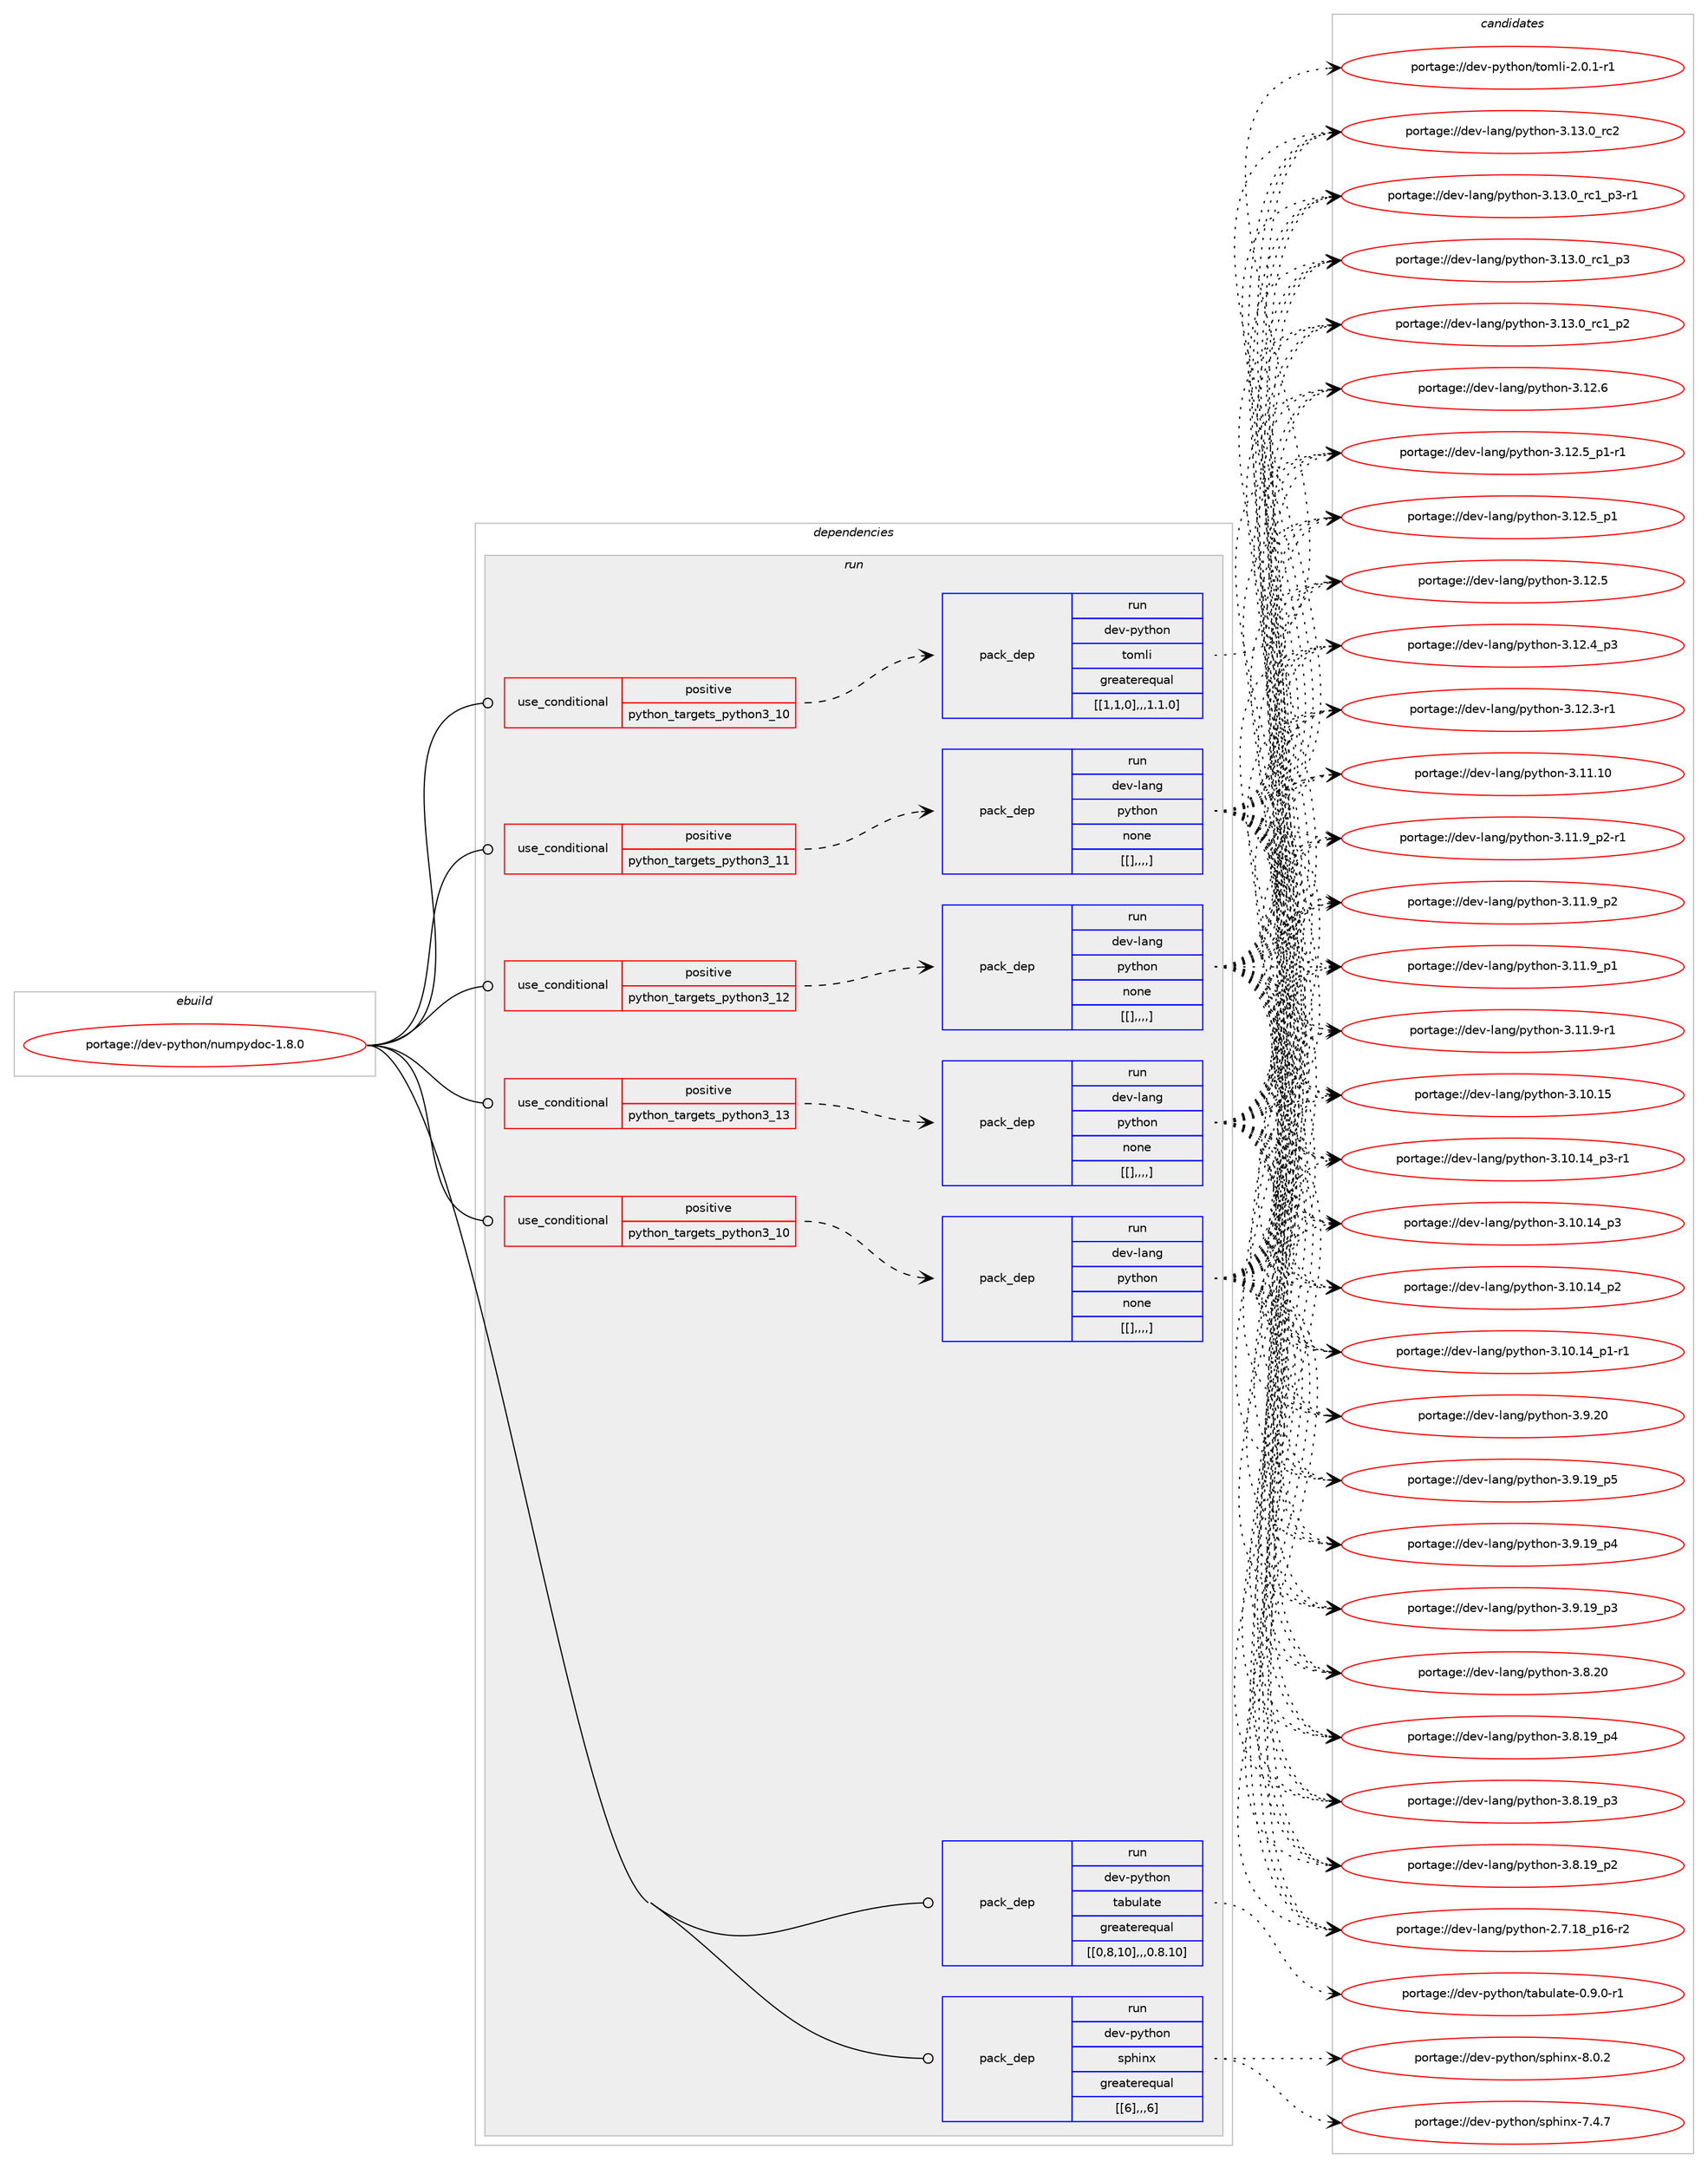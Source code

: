 digraph prolog {

# *************
# Graph options
# *************

newrank=true;
concentrate=true;
compound=true;
graph [rankdir=LR,fontname=Helvetica,fontsize=10,ranksep=1.5];#, ranksep=2.5, nodesep=0.2];
edge  [arrowhead=vee];
node  [fontname=Helvetica,fontsize=10];

# **********
# The ebuild
# **********

subgraph cluster_leftcol {
color=gray;
label=<<i>ebuild</i>>;
id [label="portage://dev-python/numpydoc-1.8.0", color=red, width=4, href="../dev-python/numpydoc-1.8.0.svg"];
}

# ****************
# The dependencies
# ****************

subgraph cluster_midcol {
color=gray;
label=<<i>dependencies</i>>;
subgraph cluster_compile {
fillcolor="#eeeeee";
style=filled;
label=<<i>compile</i>>;
}
subgraph cluster_compileandrun {
fillcolor="#eeeeee";
style=filled;
label=<<i>compile and run</i>>;
}
subgraph cluster_run {
fillcolor="#eeeeee";
style=filled;
label=<<i>run</i>>;
subgraph cond36101 {
dependency154066 [label=<<TABLE BORDER="0" CELLBORDER="1" CELLSPACING="0" CELLPADDING="4"><TR><TD ROWSPAN="3" CELLPADDING="10">use_conditional</TD></TR><TR><TD>positive</TD></TR><TR><TD>python_targets_python3_10</TD></TR></TABLE>>, shape=none, color=red];
subgraph pack116747 {
dependency154067 [label=<<TABLE BORDER="0" CELLBORDER="1" CELLSPACING="0" CELLPADDING="4" WIDTH="220"><TR><TD ROWSPAN="6" CELLPADDING="30">pack_dep</TD></TR><TR><TD WIDTH="110">run</TD></TR><TR><TD>dev-lang</TD></TR><TR><TD>python</TD></TR><TR><TD>none</TD></TR><TR><TD>[[],,,,]</TD></TR></TABLE>>, shape=none, color=blue];
}
dependency154066:e -> dependency154067:w [weight=20,style="dashed",arrowhead="vee"];
}
id:e -> dependency154066:w [weight=20,style="solid",arrowhead="odot"];
subgraph cond36102 {
dependency154068 [label=<<TABLE BORDER="0" CELLBORDER="1" CELLSPACING="0" CELLPADDING="4"><TR><TD ROWSPAN="3" CELLPADDING="10">use_conditional</TD></TR><TR><TD>positive</TD></TR><TR><TD>python_targets_python3_10</TD></TR></TABLE>>, shape=none, color=red];
subgraph pack116748 {
dependency154069 [label=<<TABLE BORDER="0" CELLBORDER="1" CELLSPACING="0" CELLPADDING="4" WIDTH="220"><TR><TD ROWSPAN="6" CELLPADDING="30">pack_dep</TD></TR><TR><TD WIDTH="110">run</TD></TR><TR><TD>dev-python</TD></TR><TR><TD>tomli</TD></TR><TR><TD>greaterequal</TD></TR><TR><TD>[[1,1,0],,,1.1.0]</TD></TR></TABLE>>, shape=none, color=blue];
}
dependency154068:e -> dependency154069:w [weight=20,style="dashed",arrowhead="vee"];
}
id:e -> dependency154068:w [weight=20,style="solid",arrowhead="odot"];
subgraph cond36103 {
dependency154070 [label=<<TABLE BORDER="0" CELLBORDER="1" CELLSPACING="0" CELLPADDING="4"><TR><TD ROWSPAN="3" CELLPADDING="10">use_conditional</TD></TR><TR><TD>positive</TD></TR><TR><TD>python_targets_python3_11</TD></TR></TABLE>>, shape=none, color=red];
subgraph pack116749 {
dependency154071 [label=<<TABLE BORDER="0" CELLBORDER="1" CELLSPACING="0" CELLPADDING="4" WIDTH="220"><TR><TD ROWSPAN="6" CELLPADDING="30">pack_dep</TD></TR><TR><TD WIDTH="110">run</TD></TR><TR><TD>dev-lang</TD></TR><TR><TD>python</TD></TR><TR><TD>none</TD></TR><TR><TD>[[],,,,]</TD></TR></TABLE>>, shape=none, color=blue];
}
dependency154070:e -> dependency154071:w [weight=20,style="dashed",arrowhead="vee"];
}
id:e -> dependency154070:w [weight=20,style="solid",arrowhead="odot"];
subgraph cond36104 {
dependency154072 [label=<<TABLE BORDER="0" CELLBORDER="1" CELLSPACING="0" CELLPADDING="4"><TR><TD ROWSPAN="3" CELLPADDING="10">use_conditional</TD></TR><TR><TD>positive</TD></TR><TR><TD>python_targets_python3_12</TD></TR></TABLE>>, shape=none, color=red];
subgraph pack116750 {
dependency154073 [label=<<TABLE BORDER="0" CELLBORDER="1" CELLSPACING="0" CELLPADDING="4" WIDTH="220"><TR><TD ROWSPAN="6" CELLPADDING="30">pack_dep</TD></TR><TR><TD WIDTH="110">run</TD></TR><TR><TD>dev-lang</TD></TR><TR><TD>python</TD></TR><TR><TD>none</TD></TR><TR><TD>[[],,,,]</TD></TR></TABLE>>, shape=none, color=blue];
}
dependency154072:e -> dependency154073:w [weight=20,style="dashed",arrowhead="vee"];
}
id:e -> dependency154072:w [weight=20,style="solid",arrowhead="odot"];
subgraph cond36105 {
dependency154074 [label=<<TABLE BORDER="0" CELLBORDER="1" CELLSPACING="0" CELLPADDING="4"><TR><TD ROWSPAN="3" CELLPADDING="10">use_conditional</TD></TR><TR><TD>positive</TD></TR><TR><TD>python_targets_python3_13</TD></TR></TABLE>>, shape=none, color=red];
subgraph pack116751 {
dependency154075 [label=<<TABLE BORDER="0" CELLBORDER="1" CELLSPACING="0" CELLPADDING="4" WIDTH="220"><TR><TD ROWSPAN="6" CELLPADDING="30">pack_dep</TD></TR><TR><TD WIDTH="110">run</TD></TR><TR><TD>dev-lang</TD></TR><TR><TD>python</TD></TR><TR><TD>none</TD></TR><TR><TD>[[],,,,]</TD></TR></TABLE>>, shape=none, color=blue];
}
dependency154074:e -> dependency154075:w [weight=20,style="dashed",arrowhead="vee"];
}
id:e -> dependency154074:w [weight=20,style="solid",arrowhead="odot"];
subgraph pack116752 {
dependency154076 [label=<<TABLE BORDER="0" CELLBORDER="1" CELLSPACING="0" CELLPADDING="4" WIDTH="220"><TR><TD ROWSPAN="6" CELLPADDING="30">pack_dep</TD></TR><TR><TD WIDTH="110">run</TD></TR><TR><TD>dev-python</TD></TR><TR><TD>sphinx</TD></TR><TR><TD>greaterequal</TD></TR><TR><TD>[[6],,,6]</TD></TR></TABLE>>, shape=none, color=blue];
}
id:e -> dependency154076:w [weight=20,style="solid",arrowhead="odot"];
subgraph pack116753 {
dependency154077 [label=<<TABLE BORDER="0" CELLBORDER="1" CELLSPACING="0" CELLPADDING="4" WIDTH="220"><TR><TD ROWSPAN="6" CELLPADDING="30">pack_dep</TD></TR><TR><TD WIDTH="110">run</TD></TR><TR><TD>dev-python</TD></TR><TR><TD>tabulate</TD></TR><TR><TD>greaterequal</TD></TR><TR><TD>[[0,8,10],,,0.8.10]</TD></TR></TABLE>>, shape=none, color=blue];
}
id:e -> dependency154077:w [weight=20,style="solid",arrowhead="odot"];
}
}

# **************
# The candidates
# **************

subgraph cluster_choices {
rank=same;
color=gray;
label=<<i>candidates</i>>;

subgraph choice116747 {
color=black;
nodesep=1;
choice10010111845108971101034711212111610411111045514649514648951149950 [label="portage://dev-lang/python-3.13.0_rc2", color=red, width=4,href="../dev-lang/python-3.13.0_rc2.svg"];
choice1001011184510897110103471121211161041111104551464951464895114994995112514511449 [label="portage://dev-lang/python-3.13.0_rc1_p3-r1", color=red, width=4,href="../dev-lang/python-3.13.0_rc1_p3-r1.svg"];
choice100101118451089711010347112121116104111110455146495146489511499499511251 [label="portage://dev-lang/python-3.13.0_rc1_p3", color=red, width=4,href="../dev-lang/python-3.13.0_rc1_p3.svg"];
choice100101118451089711010347112121116104111110455146495146489511499499511250 [label="portage://dev-lang/python-3.13.0_rc1_p2", color=red, width=4,href="../dev-lang/python-3.13.0_rc1_p2.svg"];
choice10010111845108971101034711212111610411111045514649504654 [label="portage://dev-lang/python-3.12.6", color=red, width=4,href="../dev-lang/python-3.12.6.svg"];
choice1001011184510897110103471121211161041111104551464950465395112494511449 [label="portage://dev-lang/python-3.12.5_p1-r1", color=red, width=4,href="../dev-lang/python-3.12.5_p1-r1.svg"];
choice100101118451089711010347112121116104111110455146495046539511249 [label="portage://dev-lang/python-3.12.5_p1", color=red, width=4,href="../dev-lang/python-3.12.5_p1.svg"];
choice10010111845108971101034711212111610411111045514649504653 [label="portage://dev-lang/python-3.12.5", color=red, width=4,href="../dev-lang/python-3.12.5.svg"];
choice100101118451089711010347112121116104111110455146495046529511251 [label="portage://dev-lang/python-3.12.4_p3", color=red, width=4,href="../dev-lang/python-3.12.4_p3.svg"];
choice100101118451089711010347112121116104111110455146495046514511449 [label="portage://dev-lang/python-3.12.3-r1", color=red, width=4,href="../dev-lang/python-3.12.3-r1.svg"];
choice1001011184510897110103471121211161041111104551464949464948 [label="portage://dev-lang/python-3.11.10", color=red, width=4,href="../dev-lang/python-3.11.10.svg"];
choice1001011184510897110103471121211161041111104551464949465795112504511449 [label="portage://dev-lang/python-3.11.9_p2-r1", color=red, width=4,href="../dev-lang/python-3.11.9_p2-r1.svg"];
choice100101118451089711010347112121116104111110455146494946579511250 [label="portage://dev-lang/python-3.11.9_p2", color=red, width=4,href="../dev-lang/python-3.11.9_p2.svg"];
choice100101118451089711010347112121116104111110455146494946579511249 [label="portage://dev-lang/python-3.11.9_p1", color=red, width=4,href="../dev-lang/python-3.11.9_p1.svg"];
choice100101118451089711010347112121116104111110455146494946574511449 [label="portage://dev-lang/python-3.11.9-r1", color=red, width=4,href="../dev-lang/python-3.11.9-r1.svg"];
choice1001011184510897110103471121211161041111104551464948464953 [label="portage://dev-lang/python-3.10.15", color=red, width=4,href="../dev-lang/python-3.10.15.svg"];
choice100101118451089711010347112121116104111110455146494846495295112514511449 [label="portage://dev-lang/python-3.10.14_p3-r1", color=red, width=4,href="../dev-lang/python-3.10.14_p3-r1.svg"];
choice10010111845108971101034711212111610411111045514649484649529511251 [label="portage://dev-lang/python-3.10.14_p3", color=red, width=4,href="../dev-lang/python-3.10.14_p3.svg"];
choice10010111845108971101034711212111610411111045514649484649529511250 [label="portage://dev-lang/python-3.10.14_p2", color=red, width=4,href="../dev-lang/python-3.10.14_p2.svg"];
choice100101118451089711010347112121116104111110455146494846495295112494511449 [label="portage://dev-lang/python-3.10.14_p1-r1", color=red, width=4,href="../dev-lang/python-3.10.14_p1-r1.svg"];
choice10010111845108971101034711212111610411111045514657465048 [label="portage://dev-lang/python-3.9.20", color=red, width=4,href="../dev-lang/python-3.9.20.svg"];
choice100101118451089711010347112121116104111110455146574649579511253 [label="portage://dev-lang/python-3.9.19_p5", color=red, width=4,href="../dev-lang/python-3.9.19_p5.svg"];
choice100101118451089711010347112121116104111110455146574649579511252 [label="portage://dev-lang/python-3.9.19_p4", color=red, width=4,href="../dev-lang/python-3.9.19_p4.svg"];
choice100101118451089711010347112121116104111110455146574649579511251 [label="portage://dev-lang/python-3.9.19_p3", color=red, width=4,href="../dev-lang/python-3.9.19_p3.svg"];
choice10010111845108971101034711212111610411111045514656465048 [label="portage://dev-lang/python-3.8.20", color=red, width=4,href="../dev-lang/python-3.8.20.svg"];
choice100101118451089711010347112121116104111110455146564649579511252 [label="portage://dev-lang/python-3.8.19_p4", color=red, width=4,href="../dev-lang/python-3.8.19_p4.svg"];
choice100101118451089711010347112121116104111110455146564649579511251 [label="portage://dev-lang/python-3.8.19_p3", color=red, width=4,href="../dev-lang/python-3.8.19_p3.svg"];
choice100101118451089711010347112121116104111110455146564649579511250 [label="portage://dev-lang/python-3.8.19_p2", color=red, width=4,href="../dev-lang/python-3.8.19_p2.svg"];
choice100101118451089711010347112121116104111110455046554649569511249544511450 [label="portage://dev-lang/python-2.7.18_p16-r2", color=red, width=4,href="../dev-lang/python-2.7.18_p16-r2.svg"];
dependency154067:e -> choice10010111845108971101034711212111610411111045514649514648951149950:w [style=dotted,weight="100"];
dependency154067:e -> choice1001011184510897110103471121211161041111104551464951464895114994995112514511449:w [style=dotted,weight="100"];
dependency154067:e -> choice100101118451089711010347112121116104111110455146495146489511499499511251:w [style=dotted,weight="100"];
dependency154067:e -> choice100101118451089711010347112121116104111110455146495146489511499499511250:w [style=dotted,weight="100"];
dependency154067:e -> choice10010111845108971101034711212111610411111045514649504654:w [style=dotted,weight="100"];
dependency154067:e -> choice1001011184510897110103471121211161041111104551464950465395112494511449:w [style=dotted,weight="100"];
dependency154067:e -> choice100101118451089711010347112121116104111110455146495046539511249:w [style=dotted,weight="100"];
dependency154067:e -> choice10010111845108971101034711212111610411111045514649504653:w [style=dotted,weight="100"];
dependency154067:e -> choice100101118451089711010347112121116104111110455146495046529511251:w [style=dotted,weight="100"];
dependency154067:e -> choice100101118451089711010347112121116104111110455146495046514511449:w [style=dotted,weight="100"];
dependency154067:e -> choice1001011184510897110103471121211161041111104551464949464948:w [style=dotted,weight="100"];
dependency154067:e -> choice1001011184510897110103471121211161041111104551464949465795112504511449:w [style=dotted,weight="100"];
dependency154067:e -> choice100101118451089711010347112121116104111110455146494946579511250:w [style=dotted,weight="100"];
dependency154067:e -> choice100101118451089711010347112121116104111110455146494946579511249:w [style=dotted,weight="100"];
dependency154067:e -> choice100101118451089711010347112121116104111110455146494946574511449:w [style=dotted,weight="100"];
dependency154067:e -> choice1001011184510897110103471121211161041111104551464948464953:w [style=dotted,weight="100"];
dependency154067:e -> choice100101118451089711010347112121116104111110455146494846495295112514511449:w [style=dotted,weight="100"];
dependency154067:e -> choice10010111845108971101034711212111610411111045514649484649529511251:w [style=dotted,weight="100"];
dependency154067:e -> choice10010111845108971101034711212111610411111045514649484649529511250:w [style=dotted,weight="100"];
dependency154067:e -> choice100101118451089711010347112121116104111110455146494846495295112494511449:w [style=dotted,weight="100"];
dependency154067:e -> choice10010111845108971101034711212111610411111045514657465048:w [style=dotted,weight="100"];
dependency154067:e -> choice100101118451089711010347112121116104111110455146574649579511253:w [style=dotted,weight="100"];
dependency154067:e -> choice100101118451089711010347112121116104111110455146574649579511252:w [style=dotted,weight="100"];
dependency154067:e -> choice100101118451089711010347112121116104111110455146574649579511251:w [style=dotted,weight="100"];
dependency154067:e -> choice10010111845108971101034711212111610411111045514656465048:w [style=dotted,weight="100"];
dependency154067:e -> choice100101118451089711010347112121116104111110455146564649579511252:w [style=dotted,weight="100"];
dependency154067:e -> choice100101118451089711010347112121116104111110455146564649579511251:w [style=dotted,weight="100"];
dependency154067:e -> choice100101118451089711010347112121116104111110455146564649579511250:w [style=dotted,weight="100"];
dependency154067:e -> choice100101118451089711010347112121116104111110455046554649569511249544511450:w [style=dotted,weight="100"];
}
subgraph choice116748 {
color=black;
nodesep=1;
choice10010111845112121116104111110471161111091081054550464846494511449 [label="portage://dev-python/tomli-2.0.1-r1", color=red, width=4,href="../dev-python/tomli-2.0.1-r1.svg"];
dependency154069:e -> choice10010111845112121116104111110471161111091081054550464846494511449:w [style=dotted,weight="100"];
}
subgraph choice116749 {
color=black;
nodesep=1;
choice10010111845108971101034711212111610411111045514649514648951149950 [label="portage://dev-lang/python-3.13.0_rc2", color=red, width=4,href="../dev-lang/python-3.13.0_rc2.svg"];
choice1001011184510897110103471121211161041111104551464951464895114994995112514511449 [label="portage://dev-lang/python-3.13.0_rc1_p3-r1", color=red, width=4,href="../dev-lang/python-3.13.0_rc1_p3-r1.svg"];
choice100101118451089711010347112121116104111110455146495146489511499499511251 [label="portage://dev-lang/python-3.13.0_rc1_p3", color=red, width=4,href="../dev-lang/python-3.13.0_rc1_p3.svg"];
choice100101118451089711010347112121116104111110455146495146489511499499511250 [label="portage://dev-lang/python-3.13.0_rc1_p2", color=red, width=4,href="../dev-lang/python-3.13.0_rc1_p2.svg"];
choice10010111845108971101034711212111610411111045514649504654 [label="portage://dev-lang/python-3.12.6", color=red, width=4,href="../dev-lang/python-3.12.6.svg"];
choice1001011184510897110103471121211161041111104551464950465395112494511449 [label="portage://dev-lang/python-3.12.5_p1-r1", color=red, width=4,href="../dev-lang/python-3.12.5_p1-r1.svg"];
choice100101118451089711010347112121116104111110455146495046539511249 [label="portage://dev-lang/python-3.12.5_p1", color=red, width=4,href="../dev-lang/python-3.12.5_p1.svg"];
choice10010111845108971101034711212111610411111045514649504653 [label="portage://dev-lang/python-3.12.5", color=red, width=4,href="../dev-lang/python-3.12.5.svg"];
choice100101118451089711010347112121116104111110455146495046529511251 [label="portage://dev-lang/python-3.12.4_p3", color=red, width=4,href="../dev-lang/python-3.12.4_p3.svg"];
choice100101118451089711010347112121116104111110455146495046514511449 [label="portage://dev-lang/python-3.12.3-r1", color=red, width=4,href="../dev-lang/python-3.12.3-r1.svg"];
choice1001011184510897110103471121211161041111104551464949464948 [label="portage://dev-lang/python-3.11.10", color=red, width=4,href="../dev-lang/python-3.11.10.svg"];
choice1001011184510897110103471121211161041111104551464949465795112504511449 [label="portage://dev-lang/python-3.11.9_p2-r1", color=red, width=4,href="../dev-lang/python-3.11.9_p2-r1.svg"];
choice100101118451089711010347112121116104111110455146494946579511250 [label="portage://dev-lang/python-3.11.9_p2", color=red, width=4,href="../dev-lang/python-3.11.9_p2.svg"];
choice100101118451089711010347112121116104111110455146494946579511249 [label="portage://dev-lang/python-3.11.9_p1", color=red, width=4,href="../dev-lang/python-3.11.9_p1.svg"];
choice100101118451089711010347112121116104111110455146494946574511449 [label="portage://dev-lang/python-3.11.9-r1", color=red, width=4,href="../dev-lang/python-3.11.9-r1.svg"];
choice1001011184510897110103471121211161041111104551464948464953 [label="portage://dev-lang/python-3.10.15", color=red, width=4,href="../dev-lang/python-3.10.15.svg"];
choice100101118451089711010347112121116104111110455146494846495295112514511449 [label="portage://dev-lang/python-3.10.14_p3-r1", color=red, width=4,href="../dev-lang/python-3.10.14_p3-r1.svg"];
choice10010111845108971101034711212111610411111045514649484649529511251 [label="portage://dev-lang/python-3.10.14_p3", color=red, width=4,href="../dev-lang/python-3.10.14_p3.svg"];
choice10010111845108971101034711212111610411111045514649484649529511250 [label="portage://dev-lang/python-3.10.14_p2", color=red, width=4,href="../dev-lang/python-3.10.14_p2.svg"];
choice100101118451089711010347112121116104111110455146494846495295112494511449 [label="portage://dev-lang/python-3.10.14_p1-r1", color=red, width=4,href="../dev-lang/python-3.10.14_p1-r1.svg"];
choice10010111845108971101034711212111610411111045514657465048 [label="portage://dev-lang/python-3.9.20", color=red, width=4,href="../dev-lang/python-3.9.20.svg"];
choice100101118451089711010347112121116104111110455146574649579511253 [label="portage://dev-lang/python-3.9.19_p5", color=red, width=4,href="../dev-lang/python-3.9.19_p5.svg"];
choice100101118451089711010347112121116104111110455146574649579511252 [label="portage://dev-lang/python-3.9.19_p4", color=red, width=4,href="../dev-lang/python-3.9.19_p4.svg"];
choice100101118451089711010347112121116104111110455146574649579511251 [label="portage://dev-lang/python-3.9.19_p3", color=red, width=4,href="../dev-lang/python-3.9.19_p3.svg"];
choice10010111845108971101034711212111610411111045514656465048 [label="portage://dev-lang/python-3.8.20", color=red, width=4,href="../dev-lang/python-3.8.20.svg"];
choice100101118451089711010347112121116104111110455146564649579511252 [label="portage://dev-lang/python-3.8.19_p4", color=red, width=4,href="../dev-lang/python-3.8.19_p4.svg"];
choice100101118451089711010347112121116104111110455146564649579511251 [label="portage://dev-lang/python-3.8.19_p3", color=red, width=4,href="../dev-lang/python-3.8.19_p3.svg"];
choice100101118451089711010347112121116104111110455146564649579511250 [label="portage://dev-lang/python-3.8.19_p2", color=red, width=4,href="../dev-lang/python-3.8.19_p2.svg"];
choice100101118451089711010347112121116104111110455046554649569511249544511450 [label="portage://dev-lang/python-2.7.18_p16-r2", color=red, width=4,href="../dev-lang/python-2.7.18_p16-r2.svg"];
dependency154071:e -> choice10010111845108971101034711212111610411111045514649514648951149950:w [style=dotted,weight="100"];
dependency154071:e -> choice1001011184510897110103471121211161041111104551464951464895114994995112514511449:w [style=dotted,weight="100"];
dependency154071:e -> choice100101118451089711010347112121116104111110455146495146489511499499511251:w [style=dotted,weight="100"];
dependency154071:e -> choice100101118451089711010347112121116104111110455146495146489511499499511250:w [style=dotted,weight="100"];
dependency154071:e -> choice10010111845108971101034711212111610411111045514649504654:w [style=dotted,weight="100"];
dependency154071:e -> choice1001011184510897110103471121211161041111104551464950465395112494511449:w [style=dotted,weight="100"];
dependency154071:e -> choice100101118451089711010347112121116104111110455146495046539511249:w [style=dotted,weight="100"];
dependency154071:e -> choice10010111845108971101034711212111610411111045514649504653:w [style=dotted,weight="100"];
dependency154071:e -> choice100101118451089711010347112121116104111110455146495046529511251:w [style=dotted,weight="100"];
dependency154071:e -> choice100101118451089711010347112121116104111110455146495046514511449:w [style=dotted,weight="100"];
dependency154071:e -> choice1001011184510897110103471121211161041111104551464949464948:w [style=dotted,weight="100"];
dependency154071:e -> choice1001011184510897110103471121211161041111104551464949465795112504511449:w [style=dotted,weight="100"];
dependency154071:e -> choice100101118451089711010347112121116104111110455146494946579511250:w [style=dotted,weight="100"];
dependency154071:e -> choice100101118451089711010347112121116104111110455146494946579511249:w [style=dotted,weight="100"];
dependency154071:e -> choice100101118451089711010347112121116104111110455146494946574511449:w [style=dotted,weight="100"];
dependency154071:e -> choice1001011184510897110103471121211161041111104551464948464953:w [style=dotted,weight="100"];
dependency154071:e -> choice100101118451089711010347112121116104111110455146494846495295112514511449:w [style=dotted,weight="100"];
dependency154071:e -> choice10010111845108971101034711212111610411111045514649484649529511251:w [style=dotted,weight="100"];
dependency154071:e -> choice10010111845108971101034711212111610411111045514649484649529511250:w [style=dotted,weight="100"];
dependency154071:e -> choice100101118451089711010347112121116104111110455146494846495295112494511449:w [style=dotted,weight="100"];
dependency154071:e -> choice10010111845108971101034711212111610411111045514657465048:w [style=dotted,weight="100"];
dependency154071:e -> choice100101118451089711010347112121116104111110455146574649579511253:w [style=dotted,weight="100"];
dependency154071:e -> choice100101118451089711010347112121116104111110455146574649579511252:w [style=dotted,weight="100"];
dependency154071:e -> choice100101118451089711010347112121116104111110455146574649579511251:w [style=dotted,weight="100"];
dependency154071:e -> choice10010111845108971101034711212111610411111045514656465048:w [style=dotted,weight="100"];
dependency154071:e -> choice100101118451089711010347112121116104111110455146564649579511252:w [style=dotted,weight="100"];
dependency154071:e -> choice100101118451089711010347112121116104111110455146564649579511251:w [style=dotted,weight="100"];
dependency154071:e -> choice100101118451089711010347112121116104111110455146564649579511250:w [style=dotted,weight="100"];
dependency154071:e -> choice100101118451089711010347112121116104111110455046554649569511249544511450:w [style=dotted,weight="100"];
}
subgraph choice116750 {
color=black;
nodesep=1;
choice10010111845108971101034711212111610411111045514649514648951149950 [label="portage://dev-lang/python-3.13.0_rc2", color=red, width=4,href="../dev-lang/python-3.13.0_rc2.svg"];
choice1001011184510897110103471121211161041111104551464951464895114994995112514511449 [label="portage://dev-lang/python-3.13.0_rc1_p3-r1", color=red, width=4,href="../dev-lang/python-3.13.0_rc1_p3-r1.svg"];
choice100101118451089711010347112121116104111110455146495146489511499499511251 [label="portage://dev-lang/python-3.13.0_rc1_p3", color=red, width=4,href="../dev-lang/python-3.13.0_rc1_p3.svg"];
choice100101118451089711010347112121116104111110455146495146489511499499511250 [label="portage://dev-lang/python-3.13.0_rc1_p2", color=red, width=4,href="../dev-lang/python-3.13.0_rc1_p2.svg"];
choice10010111845108971101034711212111610411111045514649504654 [label="portage://dev-lang/python-3.12.6", color=red, width=4,href="../dev-lang/python-3.12.6.svg"];
choice1001011184510897110103471121211161041111104551464950465395112494511449 [label="portage://dev-lang/python-3.12.5_p1-r1", color=red, width=4,href="../dev-lang/python-3.12.5_p1-r1.svg"];
choice100101118451089711010347112121116104111110455146495046539511249 [label="portage://dev-lang/python-3.12.5_p1", color=red, width=4,href="../dev-lang/python-3.12.5_p1.svg"];
choice10010111845108971101034711212111610411111045514649504653 [label="portage://dev-lang/python-3.12.5", color=red, width=4,href="../dev-lang/python-3.12.5.svg"];
choice100101118451089711010347112121116104111110455146495046529511251 [label="portage://dev-lang/python-3.12.4_p3", color=red, width=4,href="../dev-lang/python-3.12.4_p3.svg"];
choice100101118451089711010347112121116104111110455146495046514511449 [label="portage://dev-lang/python-3.12.3-r1", color=red, width=4,href="../dev-lang/python-3.12.3-r1.svg"];
choice1001011184510897110103471121211161041111104551464949464948 [label="portage://dev-lang/python-3.11.10", color=red, width=4,href="../dev-lang/python-3.11.10.svg"];
choice1001011184510897110103471121211161041111104551464949465795112504511449 [label="portage://dev-lang/python-3.11.9_p2-r1", color=red, width=4,href="../dev-lang/python-3.11.9_p2-r1.svg"];
choice100101118451089711010347112121116104111110455146494946579511250 [label="portage://dev-lang/python-3.11.9_p2", color=red, width=4,href="../dev-lang/python-3.11.9_p2.svg"];
choice100101118451089711010347112121116104111110455146494946579511249 [label="portage://dev-lang/python-3.11.9_p1", color=red, width=4,href="../dev-lang/python-3.11.9_p1.svg"];
choice100101118451089711010347112121116104111110455146494946574511449 [label="portage://dev-lang/python-3.11.9-r1", color=red, width=4,href="../dev-lang/python-3.11.9-r1.svg"];
choice1001011184510897110103471121211161041111104551464948464953 [label="portage://dev-lang/python-3.10.15", color=red, width=4,href="../dev-lang/python-3.10.15.svg"];
choice100101118451089711010347112121116104111110455146494846495295112514511449 [label="portage://dev-lang/python-3.10.14_p3-r1", color=red, width=4,href="../dev-lang/python-3.10.14_p3-r1.svg"];
choice10010111845108971101034711212111610411111045514649484649529511251 [label="portage://dev-lang/python-3.10.14_p3", color=red, width=4,href="../dev-lang/python-3.10.14_p3.svg"];
choice10010111845108971101034711212111610411111045514649484649529511250 [label="portage://dev-lang/python-3.10.14_p2", color=red, width=4,href="../dev-lang/python-3.10.14_p2.svg"];
choice100101118451089711010347112121116104111110455146494846495295112494511449 [label="portage://dev-lang/python-3.10.14_p1-r1", color=red, width=4,href="../dev-lang/python-3.10.14_p1-r1.svg"];
choice10010111845108971101034711212111610411111045514657465048 [label="portage://dev-lang/python-3.9.20", color=red, width=4,href="../dev-lang/python-3.9.20.svg"];
choice100101118451089711010347112121116104111110455146574649579511253 [label="portage://dev-lang/python-3.9.19_p5", color=red, width=4,href="../dev-lang/python-3.9.19_p5.svg"];
choice100101118451089711010347112121116104111110455146574649579511252 [label="portage://dev-lang/python-3.9.19_p4", color=red, width=4,href="../dev-lang/python-3.9.19_p4.svg"];
choice100101118451089711010347112121116104111110455146574649579511251 [label="portage://dev-lang/python-3.9.19_p3", color=red, width=4,href="../dev-lang/python-3.9.19_p3.svg"];
choice10010111845108971101034711212111610411111045514656465048 [label="portage://dev-lang/python-3.8.20", color=red, width=4,href="../dev-lang/python-3.8.20.svg"];
choice100101118451089711010347112121116104111110455146564649579511252 [label="portage://dev-lang/python-3.8.19_p4", color=red, width=4,href="../dev-lang/python-3.8.19_p4.svg"];
choice100101118451089711010347112121116104111110455146564649579511251 [label="portage://dev-lang/python-3.8.19_p3", color=red, width=4,href="../dev-lang/python-3.8.19_p3.svg"];
choice100101118451089711010347112121116104111110455146564649579511250 [label="portage://dev-lang/python-3.8.19_p2", color=red, width=4,href="../dev-lang/python-3.8.19_p2.svg"];
choice100101118451089711010347112121116104111110455046554649569511249544511450 [label="portage://dev-lang/python-2.7.18_p16-r2", color=red, width=4,href="../dev-lang/python-2.7.18_p16-r2.svg"];
dependency154073:e -> choice10010111845108971101034711212111610411111045514649514648951149950:w [style=dotted,weight="100"];
dependency154073:e -> choice1001011184510897110103471121211161041111104551464951464895114994995112514511449:w [style=dotted,weight="100"];
dependency154073:e -> choice100101118451089711010347112121116104111110455146495146489511499499511251:w [style=dotted,weight="100"];
dependency154073:e -> choice100101118451089711010347112121116104111110455146495146489511499499511250:w [style=dotted,weight="100"];
dependency154073:e -> choice10010111845108971101034711212111610411111045514649504654:w [style=dotted,weight="100"];
dependency154073:e -> choice1001011184510897110103471121211161041111104551464950465395112494511449:w [style=dotted,weight="100"];
dependency154073:e -> choice100101118451089711010347112121116104111110455146495046539511249:w [style=dotted,weight="100"];
dependency154073:e -> choice10010111845108971101034711212111610411111045514649504653:w [style=dotted,weight="100"];
dependency154073:e -> choice100101118451089711010347112121116104111110455146495046529511251:w [style=dotted,weight="100"];
dependency154073:e -> choice100101118451089711010347112121116104111110455146495046514511449:w [style=dotted,weight="100"];
dependency154073:e -> choice1001011184510897110103471121211161041111104551464949464948:w [style=dotted,weight="100"];
dependency154073:e -> choice1001011184510897110103471121211161041111104551464949465795112504511449:w [style=dotted,weight="100"];
dependency154073:e -> choice100101118451089711010347112121116104111110455146494946579511250:w [style=dotted,weight="100"];
dependency154073:e -> choice100101118451089711010347112121116104111110455146494946579511249:w [style=dotted,weight="100"];
dependency154073:e -> choice100101118451089711010347112121116104111110455146494946574511449:w [style=dotted,weight="100"];
dependency154073:e -> choice1001011184510897110103471121211161041111104551464948464953:w [style=dotted,weight="100"];
dependency154073:e -> choice100101118451089711010347112121116104111110455146494846495295112514511449:w [style=dotted,weight="100"];
dependency154073:e -> choice10010111845108971101034711212111610411111045514649484649529511251:w [style=dotted,weight="100"];
dependency154073:e -> choice10010111845108971101034711212111610411111045514649484649529511250:w [style=dotted,weight="100"];
dependency154073:e -> choice100101118451089711010347112121116104111110455146494846495295112494511449:w [style=dotted,weight="100"];
dependency154073:e -> choice10010111845108971101034711212111610411111045514657465048:w [style=dotted,weight="100"];
dependency154073:e -> choice100101118451089711010347112121116104111110455146574649579511253:w [style=dotted,weight="100"];
dependency154073:e -> choice100101118451089711010347112121116104111110455146574649579511252:w [style=dotted,weight="100"];
dependency154073:e -> choice100101118451089711010347112121116104111110455146574649579511251:w [style=dotted,weight="100"];
dependency154073:e -> choice10010111845108971101034711212111610411111045514656465048:w [style=dotted,weight="100"];
dependency154073:e -> choice100101118451089711010347112121116104111110455146564649579511252:w [style=dotted,weight="100"];
dependency154073:e -> choice100101118451089711010347112121116104111110455146564649579511251:w [style=dotted,weight="100"];
dependency154073:e -> choice100101118451089711010347112121116104111110455146564649579511250:w [style=dotted,weight="100"];
dependency154073:e -> choice100101118451089711010347112121116104111110455046554649569511249544511450:w [style=dotted,weight="100"];
}
subgraph choice116751 {
color=black;
nodesep=1;
choice10010111845108971101034711212111610411111045514649514648951149950 [label="portage://dev-lang/python-3.13.0_rc2", color=red, width=4,href="../dev-lang/python-3.13.0_rc2.svg"];
choice1001011184510897110103471121211161041111104551464951464895114994995112514511449 [label="portage://dev-lang/python-3.13.0_rc1_p3-r1", color=red, width=4,href="../dev-lang/python-3.13.0_rc1_p3-r1.svg"];
choice100101118451089711010347112121116104111110455146495146489511499499511251 [label="portage://dev-lang/python-3.13.0_rc1_p3", color=red, width=4,href="../dev-lang/python-3.13.0_rc1_p3.svg"];
choice100101118451089711010347112121116104111110455146495146489511499499511250 [label="portage://dev-lang/python-3.13.0_rc1_p2", color=red, width=4,href="../dev-lang/python-3.13.0_rc1_p2.svg"];
choice10010111845108971101034711212111610411111045514649504654 [label="portage://dev-lang/python-3.12.6", color=red, width=4,href="../dev-lang/python-3.12.6.svg"];
choice1001011184510897110103471121211161041111104551464950465395112494511449 [label="portage://dev-lang/python-3.12.5_p1-r1", color=red, width=4,href="../dev-lang/python-3.12.5_p1-r1.svg"];
choice100101118451089711010347112121116104111110455146495046539511249 [label="portage://dev-lang/python-3.12.5_p1", color=red, width=4,href="../dev-lang/python-3.12.5_p1.svg"];
choice10010111845108971101034711212111610411111045514649504653 [label="portage://dev-lang/python-3.12.5", color=red, width=4,href="../dev-lang/python-3.12.5.svg"];
choice100101118451089711010347112121116104111110455146495046529511251 [label="portage://dev-lang/python-3.12.4_p3", color=red, width=4,href="../dev-lang/python-3.12.4_p3.svg"];
choice100101118451089711010347112121116104111110455146495046514511449 [label="portage://dev-lang/python-3.12.3-r1", color=red, width=4,href="../dev-lang/python-3.12.3-r1.svg"];
choice1001011184510897110103471121211161041111104551464949464948 [label="portage://dev-lang/python-3.11.10", color=red, width=4,href="../dev-lang/python-3.11.10.svg"];
choice1001011184510897110103471121211161041111104551464949465795112504511449 [label="portage://dev-lang/python-3.11.9_p2-r1", color=red, width=4,href="../dev-lang/python-3.11.9_p2-r1.svg"];
choice100101118451089711010347112121116104111110455146494946579511250 [label="portage://dev-lang/python-3.11.9_p2", color=red, width=4,href="../dev-lang/python-3.11.9_p2.svg"];
choice100101118451089711010347112121116104111110455146494946579511249 [label="portage://dev-lang/python-3.11.9_p1", color=red, width=4,href="../dev-lang/python-3.11.9_p1.svg"];
choice100101118451089711010347112121116104111110455146494946574511449 [label="portage://dev-lang/python-3.11.9-r1", color=red, width=4,href="../dev-lang/python-3.11.9-r1.svg"];
choice1001011184510897110103471121211161041111104551464948464953 [label="portage://dev-lang/python-3.10.15", color=red, width=4,href="../dev-lang/python-3.10.15.svg"];
choice100101118451089711010347112121116104111110455146494846495295112514511449 [label="portage://dev-lang/python-3.10.14_p3-r1", color=red, width=4,href="../dev-lang/python-3.10.14_p3-r1.svg"];
choice10010111845108971101034711212111610411111045514649484649529511251 [label="portage://dev-lang/python-3.10.14_p3", color=red, width=4,href="../dev-lang/python-3.10.14_p3.svg"];
choice10010111845108971101034711212111610411111045514649484649529511250 [label="portage://dev-lang/python-3.10.14_p2", color=red, width=4,href="../dev-lang/python-3.10.14_p2.svg"];
choice100101118451089711010347112121116104111110455146494846495295112494511449 [label="portage://dev-lang/python-3.10.14_p1-r1", color=red, width=4,href="../dev-lang/python-3.10.14_p1-r1.svg"];
choice10010111845108971101034711212111610411111045514657465048 [label="portage://dev-lang/python-3.9.20", color=red, width=4,href="../dev-lang/python-3.9.20.svg"];
choice100101118451089711010347112121116104111110455146574649579511253 [label="portage://dev-lang/python-3.9.19_p5", color=red, width=4,href="../dev-lang/python-3.9.19_p5.svg"];
choice100101118451089711010347112121116104111110455146574649579511252 [label="portage://dev-lang/python-3.9.19_p4", color=red, width=4,href="../dev-lang/python-3.9.19_p4.svg"];
choice100101118451089711010347112121116104111110455146574649579511251 [label="portage://dev-lang/python-3.9.19_p3", color=red, width=4,href="../dev-lang/python-3.9.19_p3.svg"];
choice10010111845108971101034711212111610411111045514656465048 [label="portage://dev-lang/python-3.8.20", color=red, width=4,href="../dev-lang/python-3.8.20.svg"];
choice100101118451089711010347112121116104111110455146564649579511252 [label="portage://dev-lang/python-3.8.19_p4", color=red, width=4,href="../dev-lang/python-3.8.19_p4.svg"];
choice100101118451089711010347112121116104111110455146564649579511251 [label="portage://dev-lang/python-3.8.19_p3", color=red, width=4,href="../dev-lang/python-3.8.19_p3.svg"];
choice100101118451089711010347112121116104111110455146564649579511250 [label="portage://dev-lang/python-3.8.19_p2", color=red, width=4,href="../dev-lang/python-3.8.19_p2.svg"];
choice100101118451089711010347112121116104111110455046554649569511249544511450 [label="portage://dev-lang/python-2.7.18_p16-r2", color=red, width=4,href="../dev-lang/python-2.7.18_p16-r2.svg"];
dependency154075:e -> choice10010111845108971101034711212111610411111045514649514648951149950:w [style=dotted,weight="100"];
dependency154075:e -> choice1001011184510897110103471121211161041111104551464951464895114994995112514511449:w [style=dotted,weight="100"];
dependency154075:e -> choice100101118451089711010347112121116104111110455146495146489511499499511251:w [style=dotted,weight="100"];
dependency154075:e -> choice100101118451089711010347112121116104111110455146495146489511499499511250:w [style=dotted,weight="100"];
dependency154075:e -> choice10010111845108971101034711212111610411111045514649504654:w [style=dotted,weight="100"];
dependency154075:e -> choice1001011184510897110103471121211161041111104551464950465395112494511449:w [style=dotted,weight="100"];
dependency154075:e -> choice100101118451089711010347112121116104111110455146495046539511249:w [style=dotted,weight="100"];
dependency154075:e -> choice10010111845108971101034711212111610411111045514649504653:w [style=dotted,weight="100"];
dependency154075:e -> choice100101118451089711010347112121116104111110455146495046529511251:w [style=dotted,weight="100"];
dependency154075:e -> choice100101118451089711010347112121116104111110455146495046514511449:w [style=dotted,weight="100"];
dependency154075:e -> choice1001011184510897110103471121211161041111104551464949464948:w [style=dotted,weight="100"];
dependency154075:e -> choice1001011184510897110103471121211161041111104551464949465795112504511449:w [style=dotted,weight="100"];
dependency154075:e -> choice100101118451089711010347112121116104111110455146494946579511250:w [style=dotted,weight="100"];
dependency154075:e -> choice100101118451089711010347112121116104111110455146494946579511249:w [style=dotted,weight="100"];
dependency154075:e -> choice100101118451089711010347112121116104111110455146494946574511449:w [style=dotted,weight="100"];
dependency154075:e -> choice1001011184510897110103471121211161041111104551464948464953:w [style=dotted,weight="100"];
dependency154075:e -> choice100101118451089711010347112121116104111110455146494846495295112514511449:w [style=dotted,weight="100"];
dependency154075:e -> choice10010111845108971101034711212111610411111045514649484649529511251:w [style=dotted,weight="100"];
dependency154075:e -> choice10010111845108971101034711212111610411111045514649484649529511250:w [style=dotted,weight="100"];
dependency154075:e -> choice100101118451089711010347112121116104111110455146494846495295112494511449:w [style=dotted,weight="100"];
dependency154075:e -> choice10010111845108971101034711212111610411111045514657465048:w [style=dotted,weight="100"];
dependency154075:e -> choice100101118451089711010347112121116104111110455146574649579511253:w [style=dotted,weight="100"];
dependency154075:e -> choice100101118451089711010347112121116104111110455146574649579511252:w [style=dotted,weight="100"];
dependency154075:e -> choice100101118451089711010347112121116104111110455146574649579511251:w [style=dotted,weight="100"];
dependency154075:e -> choice10010111845108971101034711212111610411111045514656465048:w [style=dotted,weight="100"];
dependency154075:e -> choice100101118451089711010347112121116104111110455146564649579511252:w [style=dotted,weight="100"];
dependency154075:e -> choice100101118451089711010347112121116104111110455146564649579511251:w [style=dotted,weight="100"];
dependency154075:e -> choice100101118451089711010347112121116104111110455146564649579511250:w [style=dotted,weight="100"];
dependency154075:e -> choice100101118451089711010347112121116104111110455046554649569511249544511450:w [style=dotted,weight="100"];
}
subgraph choice116752 {
color=black;
nodesep=1;
choice1001011184511212111610411111047115112104105110120455646484650 [label="portage://dev-python/sphinx-8.0.2", color=red, width=4,href="../dev-python/sphinx-8.0.2.svg"];
choice1001011184511212111610411111047115112104105110120455546524655 [label="portage://dev-python/sphinx-7.4.7", color=red, width=4,href="../dev-python/sphinx-7.4.7.svg"];
dependency154076:e -> choice1001011184511212111610411111047115112104105110120455646484650:w [style=dotted,weight="100"];
dependency154076:e -> choice1001011184511212111610411111047115112104105110120455546524655:w [style=dotted,weight="100"];
}
subgraph choice116753 {
color=black;
nodesep=1;
choice10010111845112121116104111110471169798117108971161014548465746484511449 [label="portage://dev-python/tabulate-0.9.0-r1", color=red, width=4,href="../dev-python/tabulate-0.9.0-r1.svg"];
dependency154077:e -> choice10010111845112121116104111110471169798117108971161014548465746484511449:w [style=dotted,weight="100"];
}
}

}
